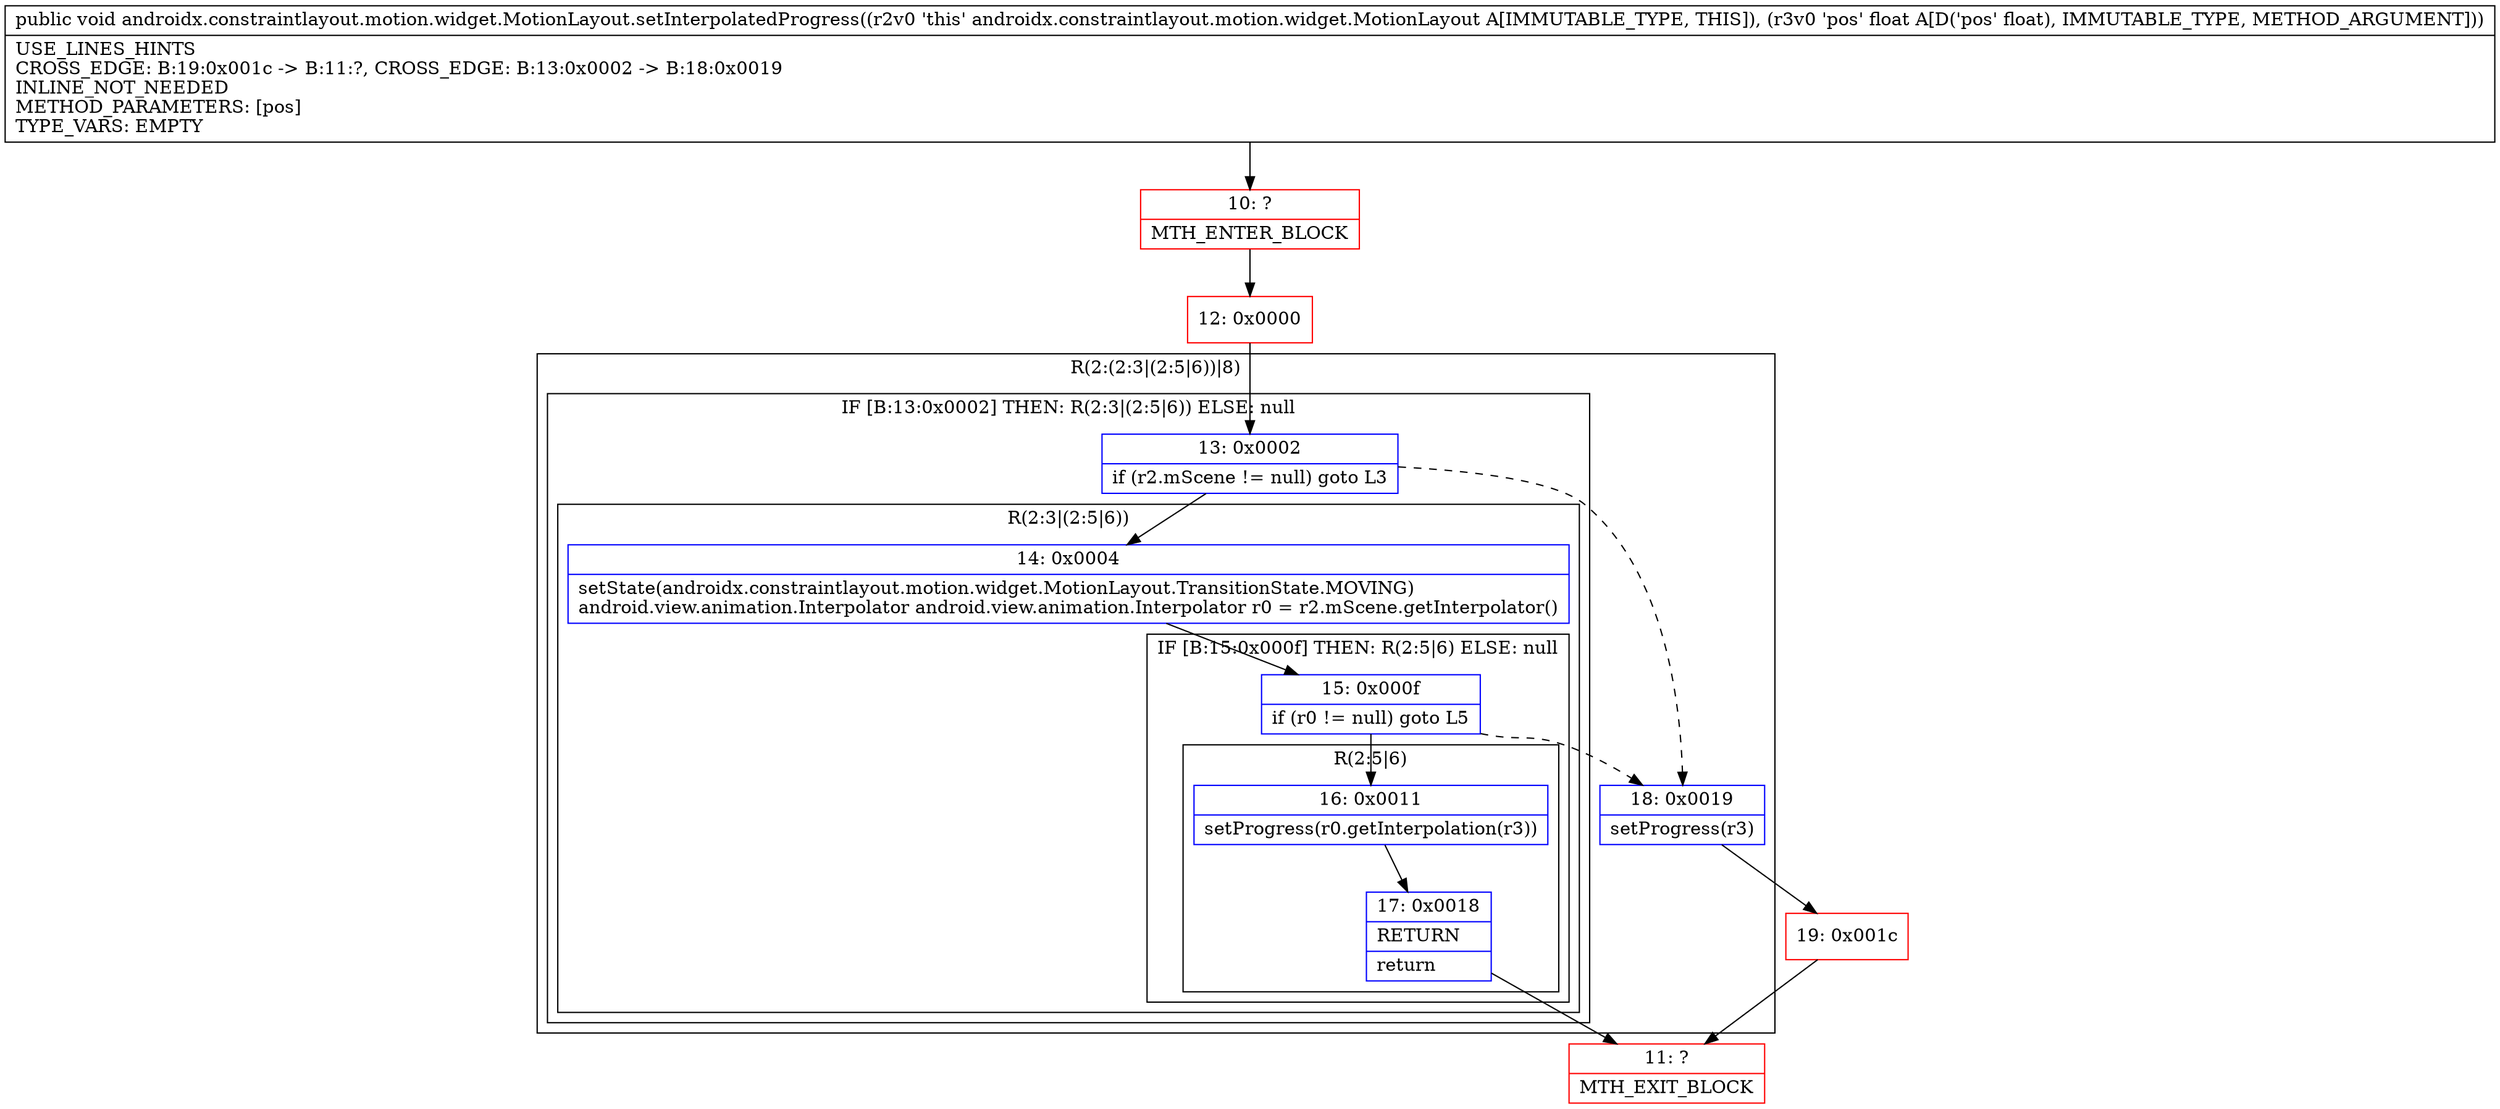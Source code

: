 digraph "CFG forandroidx.constraintlayout.motion.widget.MotionLayout.setInterpolatedProgress(F)V" {
subgraph cluster_Region_1891202134 {
label = "R(2:(2:3|(2:5|6))|8)";
node [shape=record,color=blue];
subgraph cluster_IfRegion_1344487332 {
label = "IF [B:13:0x0002] THEN: R(2:3|(2:5|6)) ELSE: null";
node [shape=record,color=blue];
Node_13 [shape=record,label="{13\:\ 0x0002|if (r2.mScene != null) goto L3\l}"];
subgraph cluster_Region_1697889490 {
label = "R(2:3|(2:5|6))";
node [shape=record,color=blue];
Node_14 [shape=record,label="{14\:\ 0x0004|setState(androidx.constraintlayout.motion.widget.MotionLayout.TransitionState.MOVING)\landroid.view.animation.Interpolator android.view.animation.Interpolator r0 = r2.mScene.getInterpolator()\l}"];
subgraph cluster_IfRegion_760914578 {
label = "IF [B:15:0x000f] THEN: R(2:5|6) ELSE: null";
node [shape=record,color=blue];
Node_15 [shape=record,label="{15\:\ 0x000f|if (r0 != null) goto L5\l}"];
subgraph cluster_Region_199165495 {
label = "R(2:5|6)";
node [shape=record,color=blue];
Node_16 [shape=record,label="{16\:\ 0x0011|setProgress(r0.getInterpolation(r3))\l}"];
Node_17 [shape=record,label="{17\:\ 0x0018|RETURN\l|return\l}"];
}
}
}
}
Node_18 [shape=record,label="{18\:\ 0x0019|setProgress(r3)\l}"];
}
Node_10 [shape=record,color=red,label="{10\:\ ?|MTH_ENTER_BLOCK\l}"];
Node_12 [shape=record,color=red,label="{12\:\ 0x0000}"];
Node_11 [shape=record,color=red,label="{11\:\ ?|MTH_EXIT_BLOCK\l}"];
Node_19 [shape=record,color=red,label="{19\:\ 0x001c}"];
MethodNode[shape=record,label="{public void androidx.constraintlayout.motion.widget.MotionLayout.setInterpolatedProgress((r2v0 'this' androidx.constraintlayout.motion.widget.MotionLayout A[IMMUTABLE_TYPE, THIS]), (r3v0 'pos' float A[D('pos' float), IMMUTABLE_TYPE, METHOD_ARGUMENT]))  | USE_LINES_HINTS\lCROSS_EDGE: B:19:0x001c \-\> B:11:?, CROSS_EDGE: B:13:0x0002 \-\> B:18:0x0019\lINLINE_NOT_NEEDED\lMETHOD_PARAMETERS: [pos]\lTYPE_VARS: EMPTY\l}"];
MethodNode -> Node_10;Node_13 -> Node_14;
Node_13 -> Node_18[style=dashed];
Node_14 -> Node_15;
Node_15 -> Node_16;
Node_15 -> Node_18[style=dashed];
Node_16 -> Node_17;
Node_17 -> Node_11;
Node_18 -> Node_19;
Node_10 -> Node_12;
Node_12 -> Node_13;
Node_19 -> Node_11;
}

